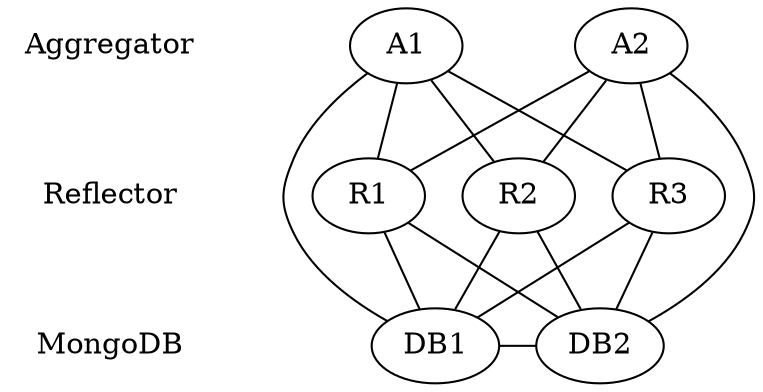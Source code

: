 graph backend {
    subgraph a {
        rank=same
        Aggregator[shape=none]
        A1
        A2
    }

    subgraph p {
        rank=same
        Reflector[shape=none]
        R1
        R2
        R3
    }

    subgraph db {
        rank=same
        MongoDB[shape=none]
        DB1
        DB2
    }

    Aggregator -- Reflector[style=invis]
    A1 -- {R1 R2 R3}
    A2 -- {R1 R2 R3}

    Reflector -- MongoDB[style=invis]
    R1 -- {DB1 DB2}
    R2 -- {DB1 DB2}
    R3 -- {DB1 DB2}

    A1 -- DB1
    A2 -- DB2
    DB1 -- DB2
}